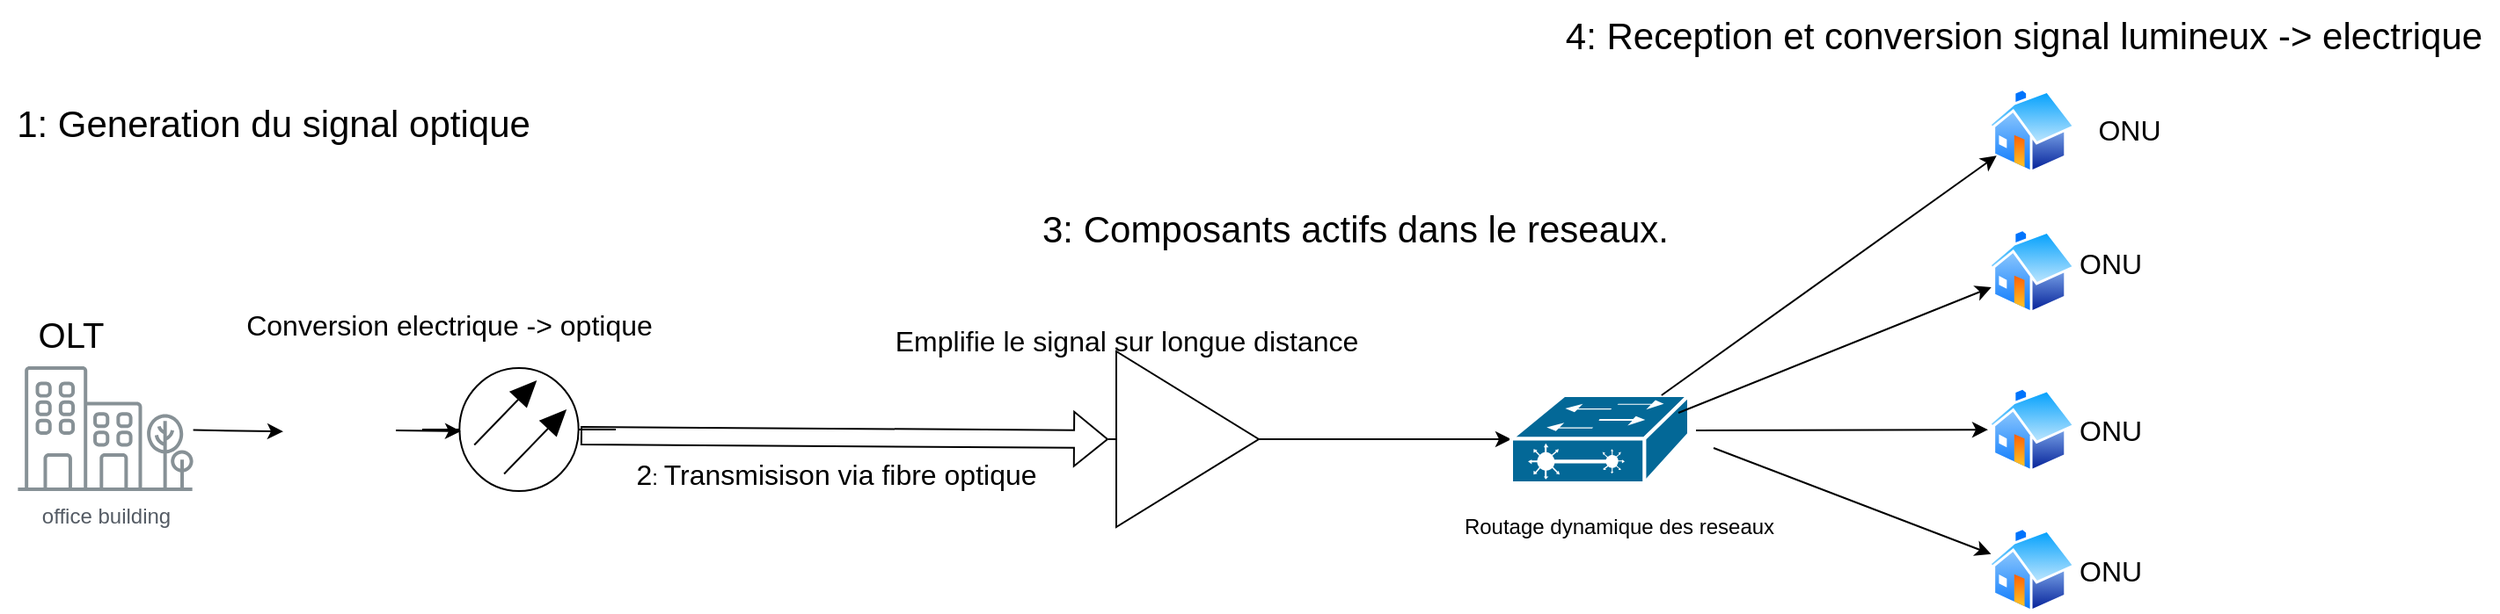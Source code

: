 <mxfile version="26.2.6">
  <diagram name="Page-1" id="hn2nYV82OSeGGN1lJyDP">
    <mxGraphModel dx="2218" dy="838" grid="1" gridSize="10" guides="1" tooltips="1" connect="1" arrows="1" fold="1" page="1" pageScale="1" pageWidth="850" pageHeight="1100" math="0" shadow="0">
      <root>
        <mxCell id="0" />
        <mxCell id="1" parent="0" />
        <mxCell id="nN4aOU_VxZryEktkk-2I-1" value="" style="verticalLabelPosition=bottom;shadow=0;dashed=0;align=center;html=1;verticalAlign=top;shape=mxgraph.electrical.transmission.optical_fiber2;" vertex="1" parent="1">
          <mxGeometry x="-50" y="279.5" width="110" height="70" as="geometry" />
        </mxCell>
        <mxCell id="nN4aOU_VxZryEktkk-2I-2" value="office building" style="sketch=0;outlineConnect=0;gradientColor=none;fontColor=#545B64;strokeColor=none;fillColor=#879196;dashed=0;verticalLabelPosition=bottom;verticalAlign=top;align=center;html=1;fontSize=12;fontStyle=0;aspect=fixed;shape=mxgraph.aws4.illustration_office_building;pointerEvents=1" vertex="1" parent="1">
          <mxGeometry x="-280" y="278.5" width="100" height="71" as="geometry" />
        </mxCell>
        <mxCell id="nN4aOU_VxZryEktkk-2I-4" value="&lt;font style=&quot;font-size: 21px;&quot;&gt;1: Generation du signal optique&lt;/font&gt;" style="text;html=1;align=center;verticalAlign=middle;resizable=0;points=[];autosize=1;strokeColor=none;fillColor=none;" vertex="1" parent="1">
          <mxGeometry x="-290" y="120" width="310" height="40" as="geometry" />
        </mxCell>
        <mxCell id="nN4aOU_VxZryEktkk-2I-6" value="" style="endArrow=classic;html=1;rounded=0;entryX=0.2;entryY=0.514;entryDx=0;entryDy=0;entryPerimeter=0;" edge="1" parent="1" source="nN4aOU_VxZryEktkk-2I-7" target="nN4aOU_VxZryEktkk-2I-1">
          <mxGeometry width="50" height="50" relative="1" as="geometry">
            <mxPoint x="390" y="460" as="sourcePoint" />
            <mxPoint x="440" y="410" as="targetPoint" />
          </mxGeometry>
        </mxCell>
        <mxCell id="nN4aOU_VxZryEktkk-2I-8" value="" style="endArrow=classic;html=1;rounded=0;entryX=0.2;entryY=0.514;entryDx=0;entryDy=0;entryPerimeter=0;" edge="1" parent="1" source="nN4aOU_VxZryEktkk-2I-2" target="nN4aOU_VxZryEktkk-2I-7">
          <mxGeometry width="50" height="50" relative="1" as="geometry">
            <mxPoint x="-180" y="286" as="sourcePoint" />
            <mxPoint x="-68" y="286" as="targetPoint" />
          </mxGeometry>
        </mxCell>
        <mxCell id="nN4aOU_VxZryEktkk-2I-7" value="" style="shape=image;html=1;verticalAlign=top;verticalLabelPosition=bottom;labelBackgroundColor=#ffffff;imageAspect=0;aspect=fixed;image=https://cdn1.iconfinder.com/data/icons/bootstrap-vol-3/16/lamp-128.png" vertex="1" parent="1">
          <mxGeometry x="-145" y="274.5" width="80" height="80" as="geometry" />
        </mxCell>
        <mxCell id="nN4aOU_VxZryEktkk-2I-9" value="&lt;font style=&quot;font-size: 16px;&quot;&gt;Conversion electrique -&amp;gt; optique&lt;/font&gt;" style="text;html=1;align=center;verticalAlign=middle;resizable=0;points=[];autosize=1;strokeColor=none;fillColor=none;" vertex="1" parent="1">
          <mxGeometry x="-160" y="240" width="250" height="30" as="geometry" />
        </mxCell>
        <mxCell id="nN4aOU_VxZryEktkk-2I-10" value="&lt;font style=&quot;font-size: 20px;&quot;&gt;OLT&lt;/font&gt;" style="text;html=1;align=center;verticalAlign=middle;resizable=0;points=[];autosize=1;strokeColor=none;fillColor=none;" vertex="1" parent="1">
          <mxGeometry x="-280" y="240" width="60" height="40" as="geometry" />
        </mxCell>
        <mxCell id="nN4aOU_VxZryEktkk-2I-11" value="" style="shape=flexArrow;endArrow=classic;html=1;rounded=0;exitX=0.818;exitY=0.55;exitDx=0;exitDy=0;exitPerimeter=0;" edge="1" parent="1" source="nN4aOU_VxZryEktkk-2I-1">
          <mxGeometry width="50" height="50" relative="1" as="geometry">
            <mxPoint x="390" y="460" as="sourcePoint" />
            <mxPoint x="340" y="320" as="targetPoint" />
          </mxGeometry>
        </mxCell>
        <mxCell id="nN4aOU_VxZryEktkk-2I-12" value="&lt;font style=&quot;font-size: 16px;&quot;&gt;2&lt;/font&gt;: &lt;font style=&quot;font-size: 16px;&quot;&gt;Transmisison via fibre optique&lt;/font&gt;" style="text;html=1;align=center;verticalAlign=middle;resizable=0;points=[];autosize=1;strokeColor=none;fillColor=none;" vertex="1" parent="1">
          <mxGeometry x="60" y="324.5" width="250" height="30" as="geometry" />
        </mxCell>
        <mxCell id="nN4aOU_VxZryEktkk-2I-13" value="" style="verticalLabelPosition=bottom;shadow=0;dashed=0;align=center;html=1;verticalAlign=top;shape=mxgraph.electrical.abstract.amplifier;" vertex="1" parent="1">
          <mxGeometry x="340" y="270" width="90" height="100" as="geometry" />
        </mxCell>
        <mxCell id="nN4aOU_VxZryEktkk-2I-14" value="&lt;font style=&quot;font-size: 16px;&quot;&gt;Emplifie le signal sur longue distance&lt;/font&gt;" style="text;html=1;align=center;verticalAlign=middle;resizable=0;points=[];autosize=1;strokeColor=none;fillColor=none;" vertex="1" parent="1">
          <mxGeometry x="205" y="248.5" width="290" height="30" as="geometry" />
        </mxCell>
        <mxCell id="nN4aOU_VxZryEktkk-2I-15" value="" style="endArrow=classic;html=1;rounded=0;exitX=1;exitY=0.5;exitDx=0;exitDy=0;exitPerimeter=0;" edge="1" parent="1" source="nN4aOU_VxZryEktkk-2I-13" target="nN4aOU_VxZryEktkk-2I-18">
          <mxGeometry width="50" height="50" relative="1" as="geometry">
            <mxPoint x="390" y="460" as="sourcePoint" />
            <mxPoint x="440" y="410" as="targetPoint" />
          </mxGeometry>
        </mxCell>
        <mxCell id="nN4aOU_VxZryEktkk-2I-16" value="&lt;font style=&quot;font-size: 21px;&quot;&gt;3: Composants actifs dans le reseaux.&lt;/font&gt;" style="text;html=1;align=center;verticalAlign=middle;resizable=0;points=[];autosize=1;strokeColor=none;fillColor=none;" vertex="1" parent="1">
          <mxGeometry x="290" y="180" width="380" height="40" as="geometry" />
        </mxCell>
        <mxCell id="nN4aOU_VxZryEktkk-2I-18" value="" style="shape=mxgraph.cisco.switches.layer_2_remote_switch;html=1;pointerEvents=1;dashed=0;fillColor=#036897;strokeColor=#ffffff;strokeWidth=2;verticalLabelPosition=bottom;verticalAlign=top;align=center;outlineConnect=0;" vertex="1" parent="1">
          <mxGeometry x="569" y="295" width="101" height="50" as="geometry" />
        </mxCell>
        <mxCell id="nN4aOU_VxZryEktkk-2I-19" value="" style="image;aspect=fixed;perimeter=ellipsePerimeter;html=1;align=center;shadow=0;dashed=0;spacingTop=3;image=img/lib/active_directory/home.svg;" vertex="1" parent="1">
          <mxGeometry x="840" y="120" width="50" height="48.5" as="geometry" />
        </mxCell>
        <mxCell id="nN4aOU_VxZryEktkk-2I-20" value="" style="image;aspect=fixed;perimeter=ellipsePerimeter;html=1;align=center;shadow=0;dashed=0;spacingTop=3;image=img/lib/active_directory/home.svg;" vertex="1" parent="1">
          <mxGeometry x="840" y="200" width="50" height="48.5" as="geometry" />
        </mxCell>
        <mxCell id="nN4aOU_VxZryEktkk-2I-21" value="" style="image;aspect=fixed;perimeter=ellipsePerimeter;html=1;align=center;shadow=0;dashed=0;spacingTop=3;image=img/lib/active_directory/home.svg;" vertex="1" parent="1">
          <mxGeometry x="840" y="290.25" width="50" height="48.5" as="geometry" />
        </mxCell>
        <mxCell id="nN4aOU_VxZryEktkk-2I-22" value="" style="image;aspect=fixed;perimeter=ellipsePerimeter;html=1;align=center;shadow=0;dashed=0;spacingTop=3;image=img/lib/active_directory/home.svg;" vertex="1" parent="1">
          <mxGeometry x="840" y="370" width="50" height="48.5" as="geometry" />
        </mxCell>
        <mxCell id="nN4aOU_VxZryEktkk-2I-24" value="" style="endArrow=classic;html=1;rounded=0;" edge="1" parent="1" source="nN4aOU_VxZryEktkk-2I-18" target="nN4aOU_VxZryEktkk-2I-19">
          <mxGeometry width="50" height="50" relative="1" as="geometry">
            <mxPoint x="390" y="460" as="sourcePoint" />
            <mxPoint x="440" y="410" as="targetPoint" />
          </mxGeometry>
        </mxCell>
        <mxCell id="nN4aOU_VxZryEktkk-2I-25" value="" style="endArrow=classic;html=1;rounded=0;" edge="1" parent="1" target="nN4aOU_VxZryEktkk-2I-20">
          <mxGeometry width="50" height="50" relative="1" as="geometry">
            <mxPoint x="664" y="305" as="sourcePoint" />
            <mxPoint x="855" y="169" as="targetPoint" />
          </mxGeometry>
        </mxCell>
        <mxCell id="nN4aOU_VxZryEktkk-2I-26" value="" style="endArrow=classic;html=1;rounded=0;" edge="1" parent="1" target="nN4aOU_VxZryEktkk-2I-21">
          <mxGeometry width="50" height="50" relative="1" as="geometry">
            <mxPoint x="674" y="315" as="sourcePoint" />
            <mxPoint x="865" y="179" as="targetPoint" />
          </mxGeometry>
        </mxCell>
        <mxCell id="nN4aOU_VxZryEktkk-2I-28" value="" style="endArrow=classic;html=1;rounded=0;" edge="1" parent="1" target="nN4aOU_VxZryEktkk-2I-22">
          <mxGeometry width="50" height="50" relative="1" as="geometry">
            <mxPoint x="684" y="325" as="sourcePoint" />
            <mxPoint x="875" y="189" as="targetPoint" />
          </mxGeometry>
        </mxCell>
        <mxCell id="nN4aOU_VxZryEktkk-2I-29" value="Routage dynamique des reseaux" style="text;html=1;align=center;verticalAlign=middle;resizable=0;points=[];autosize=1;strokeColor=none;fillColor=none;" vertex="1" parent="1">
          <mxGeometry x="530" y="354.5" width="200" height="30" as="geometry" />
        </mxCell>
        <mxCell id="nN4aOU_VxZryEktkk-2I-30" value="&lt;font style=&quot;font-size: 16px;&quot;&gt;ONU&lt;/font&gt;" style="text;html=1;align=center;verticalAlign=middle;resizable=0;points=[];autosize=1;strokeColor=none;fillColor=none;" vertex="1" parent="1">
          <mxGeometry x="890" y="129.25" width="60" height="30" as="geometry" />
        </mxCell>
        <mxCell id="nN4aOU_VxZryEktkk-2I-31" value="&lt;font style=&quot;font-size: 16px;&quot;&gt;ONU&lt;/font&gt;" style="text;whiteSpace=wrap;html=1;" vertex="1" parent="1">
          <mxGeometry x="890" y="204.25" width="70" height="40" as="geometry" />
        </mxCell>
        <mxCell id="nN4aOU_VxZryEktkk-2I-32" value="&lt;font style=&quot;font-size: 16px;&quot;&gt;ONU&lt;/font&gt;" style="text;whiteSpace=wrap;html=1;" vertex="1" parent="1">
          <mxGeometry x="890" y="298.75" width="70" height="40" as="geometry" />
        </mxCell>
        <mxCell id="nN4aOU_VxZryEktkk-2I-33" value="&lt;font style=&quot;font-size: 16px;&quot;&gt;ONU&lt;/font&gt;" style="text;whiteSpace=wrap;html=1;" vertex="1" parent="1">
          <mxGeometry x="890" y="378.5" width="70" height="40" as="geometry" />
        </mxCell>
        <mxCell id="nN4aOU_VxZryEktkk-2I-35" value="&lt;font style=&quot;font-size: 21px;&quot;&gt;4: Reception et conversion signal lumineux -&amp;gt; electrique&lt;/font&gt;" style="text;html=1;align=center;verticalAlign=middle;resizable=0;points=[];autosize=1;strokeColor=none;fillColor=none;" vertex="1" parent="1">
          <mxGeometry x="590" y="70" width="540" height="40" as="geometry" />
        </mxCell>
      </root>
    </mxGraphModel>
  </diagram>
</mxfile>
